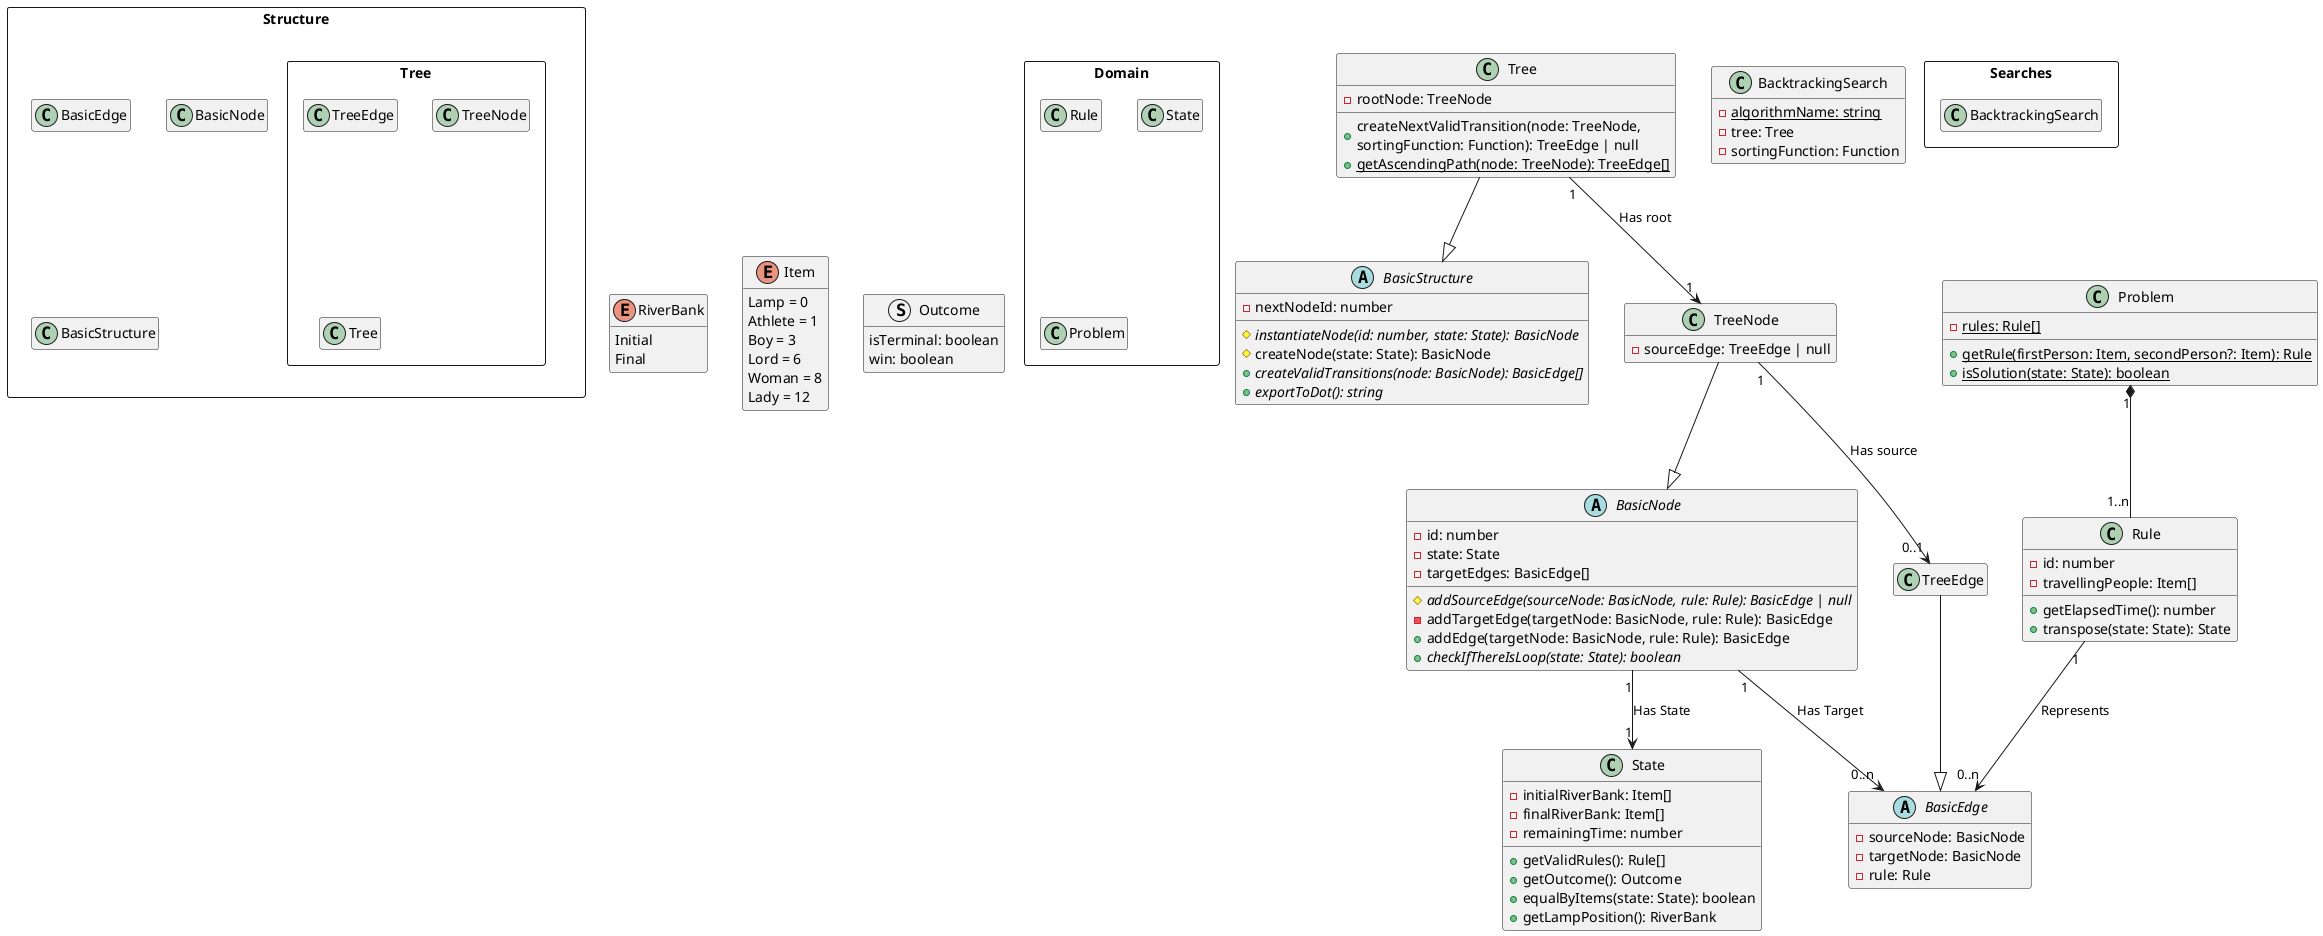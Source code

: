 @startuml

    ' Config
    hide empty members
    ' skinparam classAttributeIconSize 0
    ' left to right direction


    ' Definições

    enum Item {
        Lamp = 0
	    Athlete = 1
	    Boy = 3
	    Lord = 6
	    Woman = 8
	    Lady = 12
    }

    enum RiverBank {
        Initial
        Final
    }

    struct Outcome {
        isTerminal: boolean
        win: boolean
    }


    ' Pacotes

    package Domain <<Rectangle>> {
        class Rule
        class State
        class Problem
    }

    package Structure <<Rectangle>> {
        class BasicEdge
        class BasicNode
        class BasicStructure

        package Tree <<Rectangle>> {
            class TreeEdge
            class TreeNode
            class Tree
        }
    }

    package Searches <<Rectangle>> {
        class BacktrackingSearch
    }


    ' Classes

    class Rule {
        -id: number
        -travellingPeople: Item[]
        +getElapsedTime(): number
        +transpose(state: State): State
    }

    class State {
        -initialRiverBank: Item[]
        -finalRiverBank: Item[]
        -remainingTime: number
        +getValidRules(): Rule[]
        +getOutcome(): Outcome
        +equalByItems(state: State): boolean
        +getLampPosition(): RiverBank
    }

    class Problem {
        -{static}rules: Rule[]
        +{static}getRule(firstPerson: Item, secondPerson?: Item): Rule
        +{static}isSolution(state: State): boolean
    }

    abstract class BasicEdge {
        -sourceNode: BasicNode
        -targetNode: BasicNode
        -rule: Rule
    }

    abstract class BasicNode {
        -id: number
        -state: State
        -targetEdges: BasicEdge[]
        #{abstract}addSourceEdge(sourceNode: BasicNode, rule: Rule): BasicEdge | null
        -addTargetEdge(targetNode: BasicNode, rule: Rule): BasicEdge
        +addEdge(targetNode: BasicNode, rule: Rule): BasicEdge
        +{abstract}checkIfThereIsLoop(state: State): boolean
    }

    abstract class BasicStructure {
        -nextNodeId: number
        #{abstract}instantiateNode(id: number, state: State): BasicNode
        #createNode(state: State): BasicNode
        +{abstract}createValidTransitions(node: BasicNode): BasicEdge[]
        +{abstract}exportToDot(): string
    }

    class TreeEdge {}

    class TreeNode {
        -sourceEdge: TreeEdge | null
    }

    class Tree {
        -rootNode: TreeNode
        +createNextValidTransition(node: TreeNode, \nsortingFunction: Function): TreeEdge | null
        +{static}getAscendingPath(node: TreeNode): TreeEdge[]
    }

    class BacktrackingSearch {
        {static}-algorithmName: string
        -tree: Tree
        -sortingFunction: Function
    }


    ' Relacionamentos

    Rule "1" --> "0..n" BasicEdge : Represents
    Problem "1" *-- "1..n" Rule
    BasicNode "1" --> "0..n" BasicEdge : Has Target
    BasicNode "1" --> "1" State : Has State
    TreeNode "1" --> "0..1" TreeEdge : Has source
    Tree "1" --> "1" TreeNode : Has root
    TreeEdge --|> BasicEdge
    TreeNode --|> BasicNode
    Tree --|> BasicStructure

    Structure -[hidden]down-> RiverBank
    RiverBank -[hidden]right-> Item
    Item -[hidden]right-> Outcome

    ' Funcionario -[hidden]-> Falha
    ' Cargo -right[hidden]-> Status
    ' Status -right[hidden]-> TipoAD


@enduml